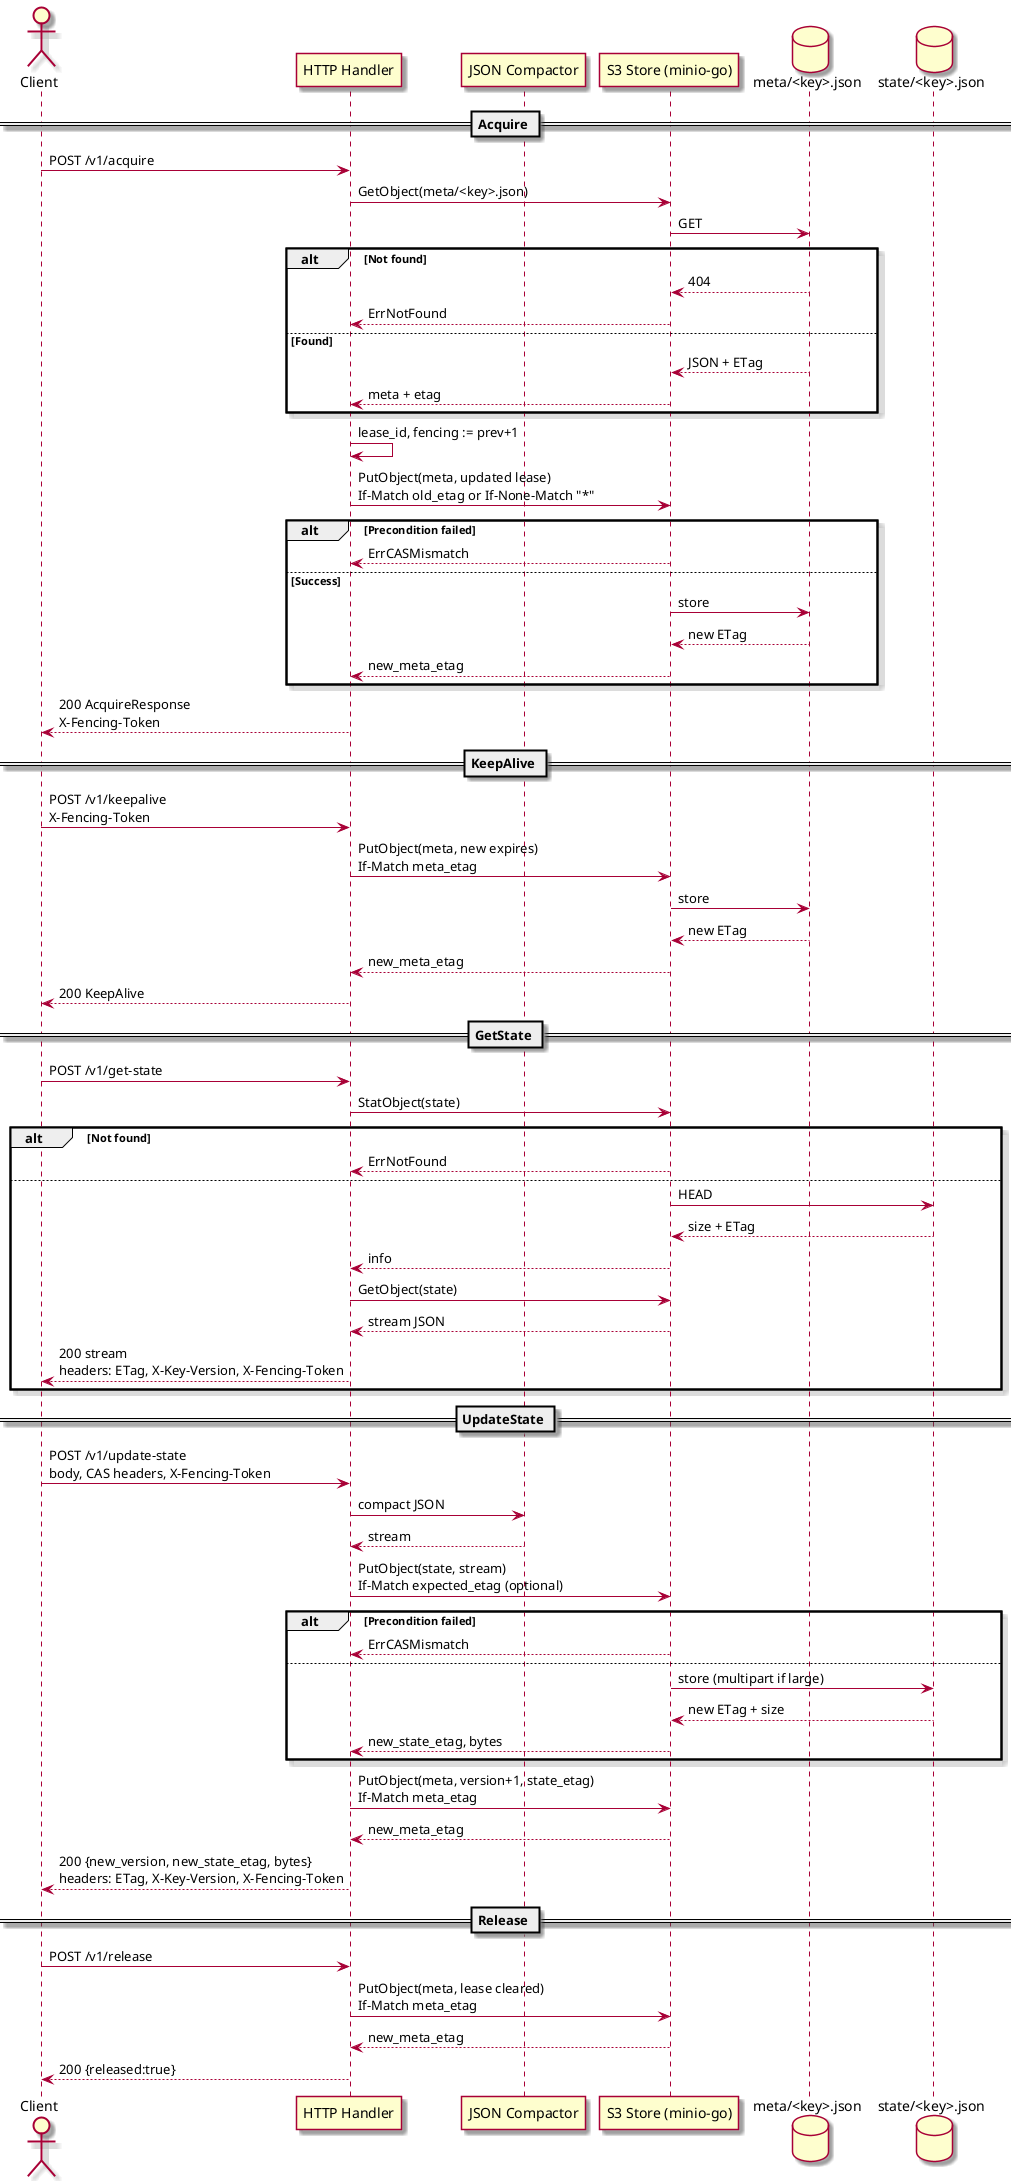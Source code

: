 @startuml
' Detailed flow for S3-compatible backend (MinIO/AWS)

skin rose

actor Client
participant "HTTP Handler" as Handler
participant "JSON Compactor" as Compactor
participant "S3 Store (minio-go)" as S3
database "meta/<key>.json" as MetaObj
database "state/<key>.json" as StateObj

== Acquire ==
Client -> Handler: POST /v1/acquire
Handler -> S3: GetObject(meta/<key>.json)
S3 -> MetaObj: GET
alt Not found
    MetaObj --> S3: 404
    S3 --> Handler: ErrNotFound
else Found
    MetaObj --> S3: JSON + ETag
    S3 --> Handler: meta + etag
end
Handler -> Handler: lease_id, fencing := prev+1
Handler -> S3: PutObject(meta, updated lease)\nIf-Match old_etag or If-None-Match "*"
alt Precondition failed
    S3 --> Handler: ErrCASMismatch
else Success
    S3 -> MetaObj: store
    MetaObj --> S3: new ETag
    S3 --> Handler: new_meta_etag
end
Handler --> Client: 200 AcquireResponse\nX-Fencing-Token

== KeepAlive ==
Client -> Handler: POST /v1/keepalive\nX-Fencing-Token
Handler -> S3: PutObject(meta, new expires)\nIf-Match meta_etag
S3 -> MetaObj: store
MetaObj --> S3: new ETag
S3 --> Handler: new_meta_etag
Handler --> Client: 200 KeepAlive

== GetState ==
Client -> Handler: POST /v1/get-state
Handler -> S3: StatObject(state)
alt Not found
    S3 --> Handler: ErrNotFound
else
    S3 -> StateObj: HEAD
    StateObj --> S3: size + ETag
    S3 --> Handler: info
    Handler -> S3: GetObject(state)
    S3 --> Handler: stream JSON
    Handler --> Client: 200 stream\nheaders: ETag, X-Key-Version, X-Fencing-Token
end

== UpdateState ==
Client -> Handler: POST /v1/update-state\nbody, CAS headers, X-Fencing-Token
Handler -> Compactor: compact JSON
Compactor --> Handler: stream
Handler -> S3: PutObject(state, stream)\nIf-Match expected_etag (optional)
alt Precondition failed
    S3 --> Handler: ErrCASMismatch
else
    S3 -> StateObj: store (multipart if large)
    StateObj --> S3: new ETag + size
    S3 --> Handler: new_state_etag, bytes
end
Handler -> S3: PutObject(meta, version+1, state_etag)\nIf-Match meta_etag
S3 --> Handler: new_meta_etag
Handler --> Client: 200 {new_version, new_state_etag, bytes}\nheaders: ETag, X-Key-Version, X-Fencing-Token

== Release ==
Client -> Handler: POST /v1/release
Handler -> S3: PutObject(meta, lease cleared)\nIf-Match meta_etag
S3 --> Handler: new_meta_etag
Handler --> Client: 200 {released:true}

@enduml
